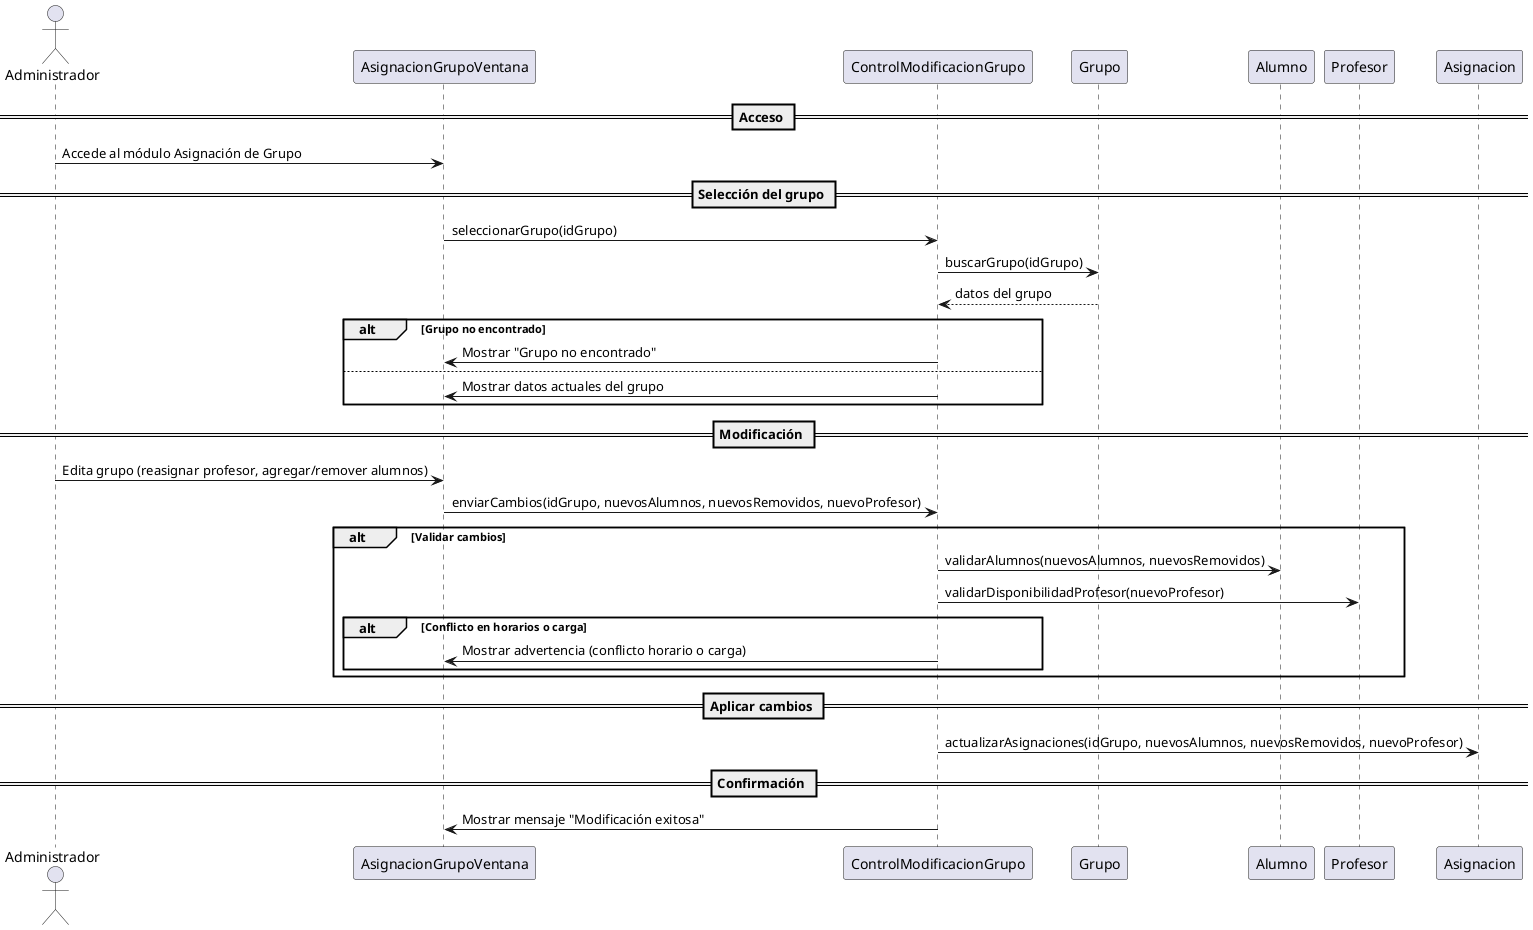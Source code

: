 @startuml  Modificar Grupo

actor Administrador
participant "AsignacionGrupoVentana" as IG
participant "ControlModificacionGrupo" as CMG
participant "Grupo" as GR
participant "Alumno" as AL
participant "Profesor" as PR
participant "Asignacion" as AS

== Acceso ==
Administrador -> IG : Accede al módulo Asignación de Grupo

== Selección del grupo ==
IG -> CMG : seleccionarGrupo(idGrupo)
CMG -> GR : buscarGrupo(idGrupo)
GR --> CMG : datos del grupo

alt Grupo no encontrado
    CMG -> IG : Mostrar "Grupo no encontrado"
else
    CMG -> IG : Mostrar datos actuales del grupo
end

== Modificación ==
Administrador -> IG : Edita grupo (reasignar profesor, agregar/remover alumnos)

IG -> CMG : enviarCambios(idGrupo, nuevosAlumnos, nuevosRemovidos, nuevoProfesor)

alt Validar cambios
    CMG -> AL : validarAlumnos(nuevosAlumnos, nuevosRemovidos)
    CMG -> PR : validarDisponibilidadProfesor(nuevoProfesor)
    
    alt Conflicto en horarios o carga
        CMG -> IG : Mostrar advertencia (conflicto horario o carga)
    end
end

== Aplicar cambios ==
CMG -> AS : actualizarAsignaciones(idGrupo, nuevosAlumnos, nuevosRemovidos, nuevoProfesor)

== Confirmación ==
CMG -> IG : Mostrar mensaje "Modificación exitosa"

@enduml